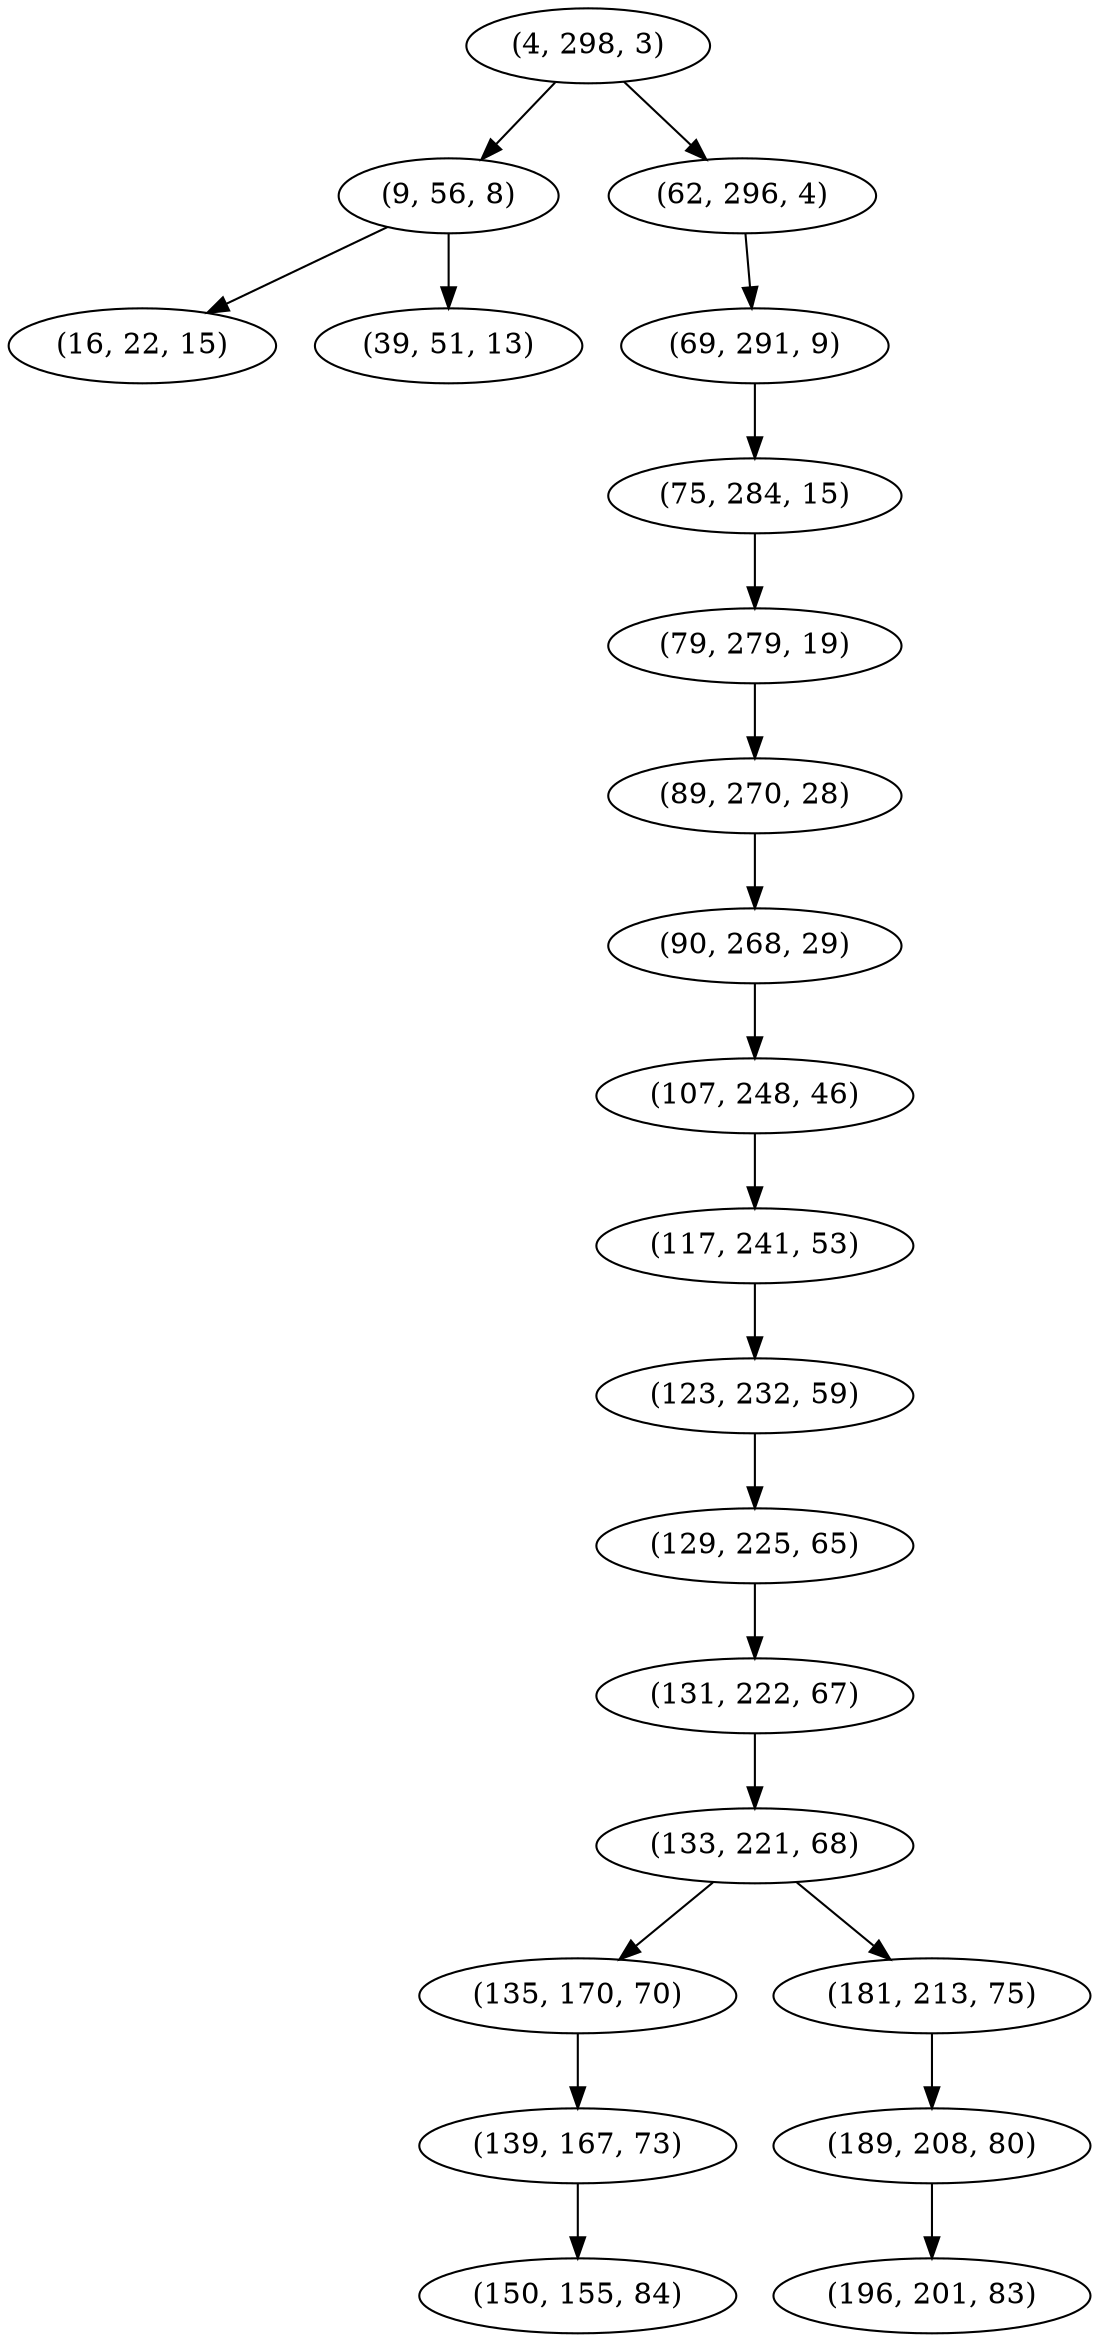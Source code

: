 digraph tree {
    "(4, 298, 3)";
    "(9, 56, 8)";
    "(16, 22, 15)";
    "(39, 51, 13)";
    "(62, 296, 4)";
    "(69, 291, 9)";
    "(75, 284, 15)";
    "(79, 279, 19)";
    "(89, 270, 28)";
    "(90, 268, 29)";
    "(107, 248, 46)";
    "(117, 241, 53)";
    "(123, 232, 59)";
    "(129, 225, 65)";
    "(131, 222, 67)";
    "(133, 221, 68)";
    "(135, 170, 70)";
    "(139, 167, 73)";
    "(150, 155, 84)";
    "(181, 213, 75)";
    "(189, 208, 80)";
    "(196, 201, 83)";
    "(4, 298, 3)" -> "(9, 56, 8)";
    "(4, 298, 3)" -> "(62, 296, 4)";
    "(9, 56, 8)" -> "(16, 22, 15)";
    "(9, 56, 8)" -> "(39, 51, 13)";
    "(62, 296, 4)" -> "(69, 291, 9)";
    "(69, 291, 9)" -> "(75, 284, 15)";
    "(75, 284, 15)" -> "(79, 279, 19)";
    "(79, 279, 19)" -> "(89, 270, 28)";
    "(89, 270, 28)" -> "(90, 268, 29)";
    "(90, 268, 29)" -> "(107, 248, 46)";
    "(107, 248, 46)" -> "(117, 241, 53)";
    "(117, 241, 53)" -> "(123, 232, 59)";
    "(123, 232, 59)" -> "(129, 225, 65)";
    "(129, 225, 65)" -> "(131, 222, 67)";
    "(131, 222, 67)" -> "(133, 221, 68)";
    "(133, 221, 68)" -> "(135, 170, 70)";
    "(133, 221, 68)" -> "(181, 213, 75)";
    "(135, 170, 70)" -> "(139, 167, 73)";
    "(139, 167, 73)" -> "(150, 155, 84)";
    "(181, 213, 75)" -> "(189, 208, 80)";
    "(189, 208, 80)" -> "(196, 201, 83)";
}
